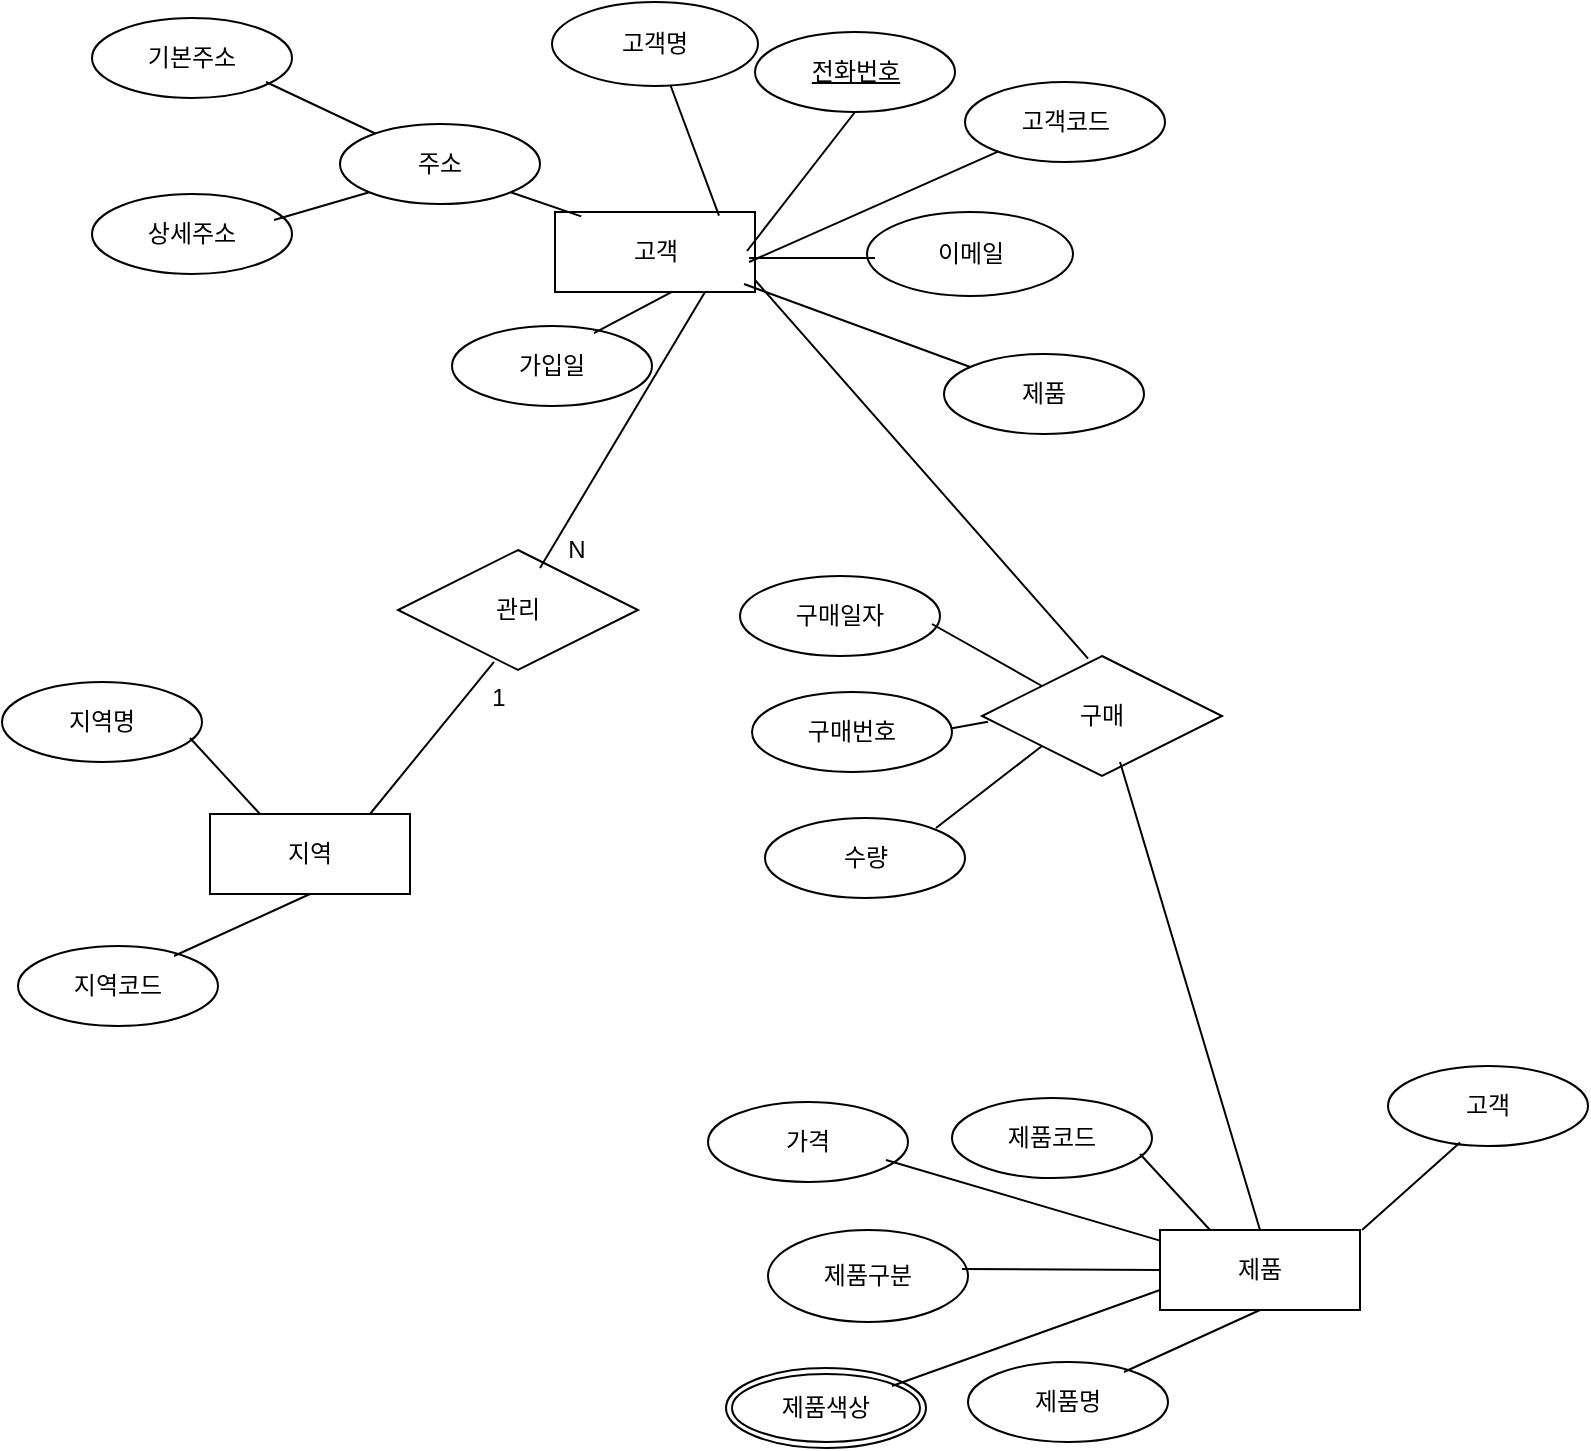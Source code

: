 <mxfile version="24.0.0" type="github">
  <diagram name="페이지-1" id="7eS4kyV_Mds_Okzxv6tP">
    <mxGraphModel dx="570" dy="1040" grid="0" gridSize="10" guides="1" tooltips="1" connect="1" arrows="1" fold="1" page="0" pageScale="1" pageWidth="827" pageHeight="1169" math="0" shadow="0">
      <root>
        <mxCell id="0" />
        <mxCell id="1" parent="0" />
        <mxCell id="xsXzxzbmuRNSx5mJsbQE-1" value="고&lt;span style=&quot;background-color: initial;&quot;&gt;객&lt;/span&gt;" style="whiteSpace=wrap;html=1;align=center;" vertex="1" parent="1">
          <mxGeometry x="323.5" y="60" width="100" height="40" as="geometry" />
        </mxCell>
        <mxCell id="xsXzxzbmuRNSx5mJsbQE-2" value="고객명" style="ellipse;whiteSpace=wrap;html=1;align=center;" vertex="1" parent="1">
          <mxGeometry x="322" y="-45" width="103" height="42" as="geometry" />
        </mxCell>
        <mxCell id="xsXzxzbmuRNSx5mJsbQE-3" value="" style="endArrow=none;html=1;rounded=0;fontSize=12;startSize=8;endSize=8;curved=1;entryX=0.82;entryY=0.045;entryDx=0;entryDy=0;entryPerimeter=0;" edge="1" parent="1" source="xsXzxzbmuRNSx5mJsbQE-2" target="xsXzxzbmuRNSx5mJsbQE-1">
          <mxGeometry relative="1" as="geometry">
            <mxPoint x="384.5" y="199" as="sourcePoint" />
            <mxPoint x="544.5" y="199" as="targetPoint" />
          </mxGeometry>
        </mxCell>
        <mxCell id="xsXzxzbmuRNSx5mJsbQE-4" value="전화번호" style="ellipse;whiteSpace=wrap;html=1;align=center;fontStyle=4;" vertex="1" parent="1">
          <mxGeometry x="423.5" y="-30" width="100" height="40" as="geometry" />
        </mxCell>
        <mxCell id="xsXzxzbmuRNSx5mJsbQE-5" value="" style="endArrow=none;html=1;rounded=0;fontSize=12;startSize=8;endSize=8;curved=1;entryX=0.5;entryY=1;entryDx=0;entryDy=0;" edge="1" parent="1" target="xsXzxzbmuRNSx5mJsbQE-4">
          <mxGeometry relative="1" as="geometry">
            <mxPoint x="419.5" y="79.5" as="sourcePoint" />
            <mxPoint x="579.5" y="79.5" as="targetPoint" />
          </mxGeometry>
        </mxCell>
        <mxCell id="xsXzxzbmuRNSx5mJsbQE-6" value="이메일" style="ellipse;whiteSpace=wrap;html=1;align=center;" vertex="1" parent="1">
          <mxGeometry x="479.5" y="60" width="103" height="42" as="geometry" />
        </mxCell>
        <mxCell id="xsXzxzbmuRNSx5mJsbQE-7" value="" style="endArrow=none;html=1;rounded=0;fontSize=12;startSize=8;endSize=8;curved=1;" edge="1" parent="1" target="xsXzxzbmuRNSx5mJsbQE-10">
          <mxGeometry relative="1" as="geometry">
            <mxPoint x="420.5" y="85" as="sourcePoint" />
            <mxPoint x="480.5" y="85" as="targetPoint" />
          </mxGeometry>
        </mxCell>
        <mxCell id="xsXzxzbmuRNSx5mJsbQE-10" value="고객코드" style="ellipse;whiteSpace=wrap;html=1;align=center;" vertex="1" parent="1">
          <mxGeometry x="528.5" y="-5" width="100" height="40" as="geometry" />
        </mxCell>
        <mxCell id="xsXzxzbmuRNSx5mJsbQE-11" value="" style="endArrow=none;html=1;rounded=0;fontSize=12;startSize=8;endSize=8;curved=1;" edge="1" parent="1">
          <mxGeometry relative="1" as="geometry">
            <mxPoint x="420.5" y="83" as="sourcePoint" />
            <mxPoint x="483.5" y="83" as="targetPoint" />
          </mxGeometry>
        </mxCell>
        <mxCell id="xsXzxzbmuRNSx5mJsbQE-12" value="주소" style="ellipse;whiteSpace=wrap;html=1;align=center;" vertex="1" parent="1">
          <mxGeometry x="216" y="16" width="100" height="40" as="geometry" />
        </mxCell>
        <mxCell id="xsXzxzbmuRNSx5mJsbQE-13" value="기본주소" style="ellipse;whiteSpace=wrap;html=1;align=center;" vertex="1" parent="1">
          <mxGeometry x="92" y="-37" width="100" height="40" as="geometry" />
        </mxCell>
        <mxCell id="xsXzxzbmuRNSx5mJsbQE-14" value="상세주소" style="ellipse;whiteSpace=wrap;html=1;align=center;" vertex="1" parent="1">
          <mxGeometry x="92" y="51" width="100" height="40" as="geometry" />
        </mxCell>
        <mxCell id="xsXzxzbmuRNSx5mJsbQE-15" value="가입일" style="ellipse;whiteSpace=wrap;html=1;align=center;" vertex="1" parent="1">
          <mxGeometry x="272" y="117" width="100" height="40" as="geometry" />
        </mxCell>
        <mxCell id="xsXzxzbmuRNSx5mJsbQE-16" value="" style="endArrow=none;html=1;rounded=0;fontSize=12;startSize=8;endSize=8;curved=1;entryX=0.587;entryY=0.995;entryDx=0;entryDy=0;entryPerimeter=0;exitX=0.71;exitY=0.09;exitDx=0;exitDy=0;exitPerimeter=0;" edge="1" parent="1" source="xsXzxzbmuRNSx5mJsbQE-15" target="xsXzxzbmuRNSx5mJsbQE-1">
          <mxGeometry relative="1" as="geometry">
            <mxPoint x="342" y="107" as="sourcePoint" />
            <mxPoint x="491" y="121" as="targetPoint" />
          </mxGeometry>
        </mxCell>
        <mxCell id="xsXzxzbmuRNSx5mJsbQE-17" value="" style="endArrow=none;html=1;rounded=0;fontSize=12;startSize=8;endSize=8;curved=1;entryX=0.131;entryY=0.055;entryDx=0;entryDy=0;entryPerimeter=0;exitX=1;exitY=1;exitDx=0;exitDy=0;" edge="1" parent="1" source="xsXzxzbmuRNSx5mJsbQE-12" target="xsXzxzbmuRNSx5mJsbQE-1">
          <mxGeometry relative="1" as="geometry">
            <mxPoint x="310" y="38" as="sourcePoint" />
            <mxPoint x="470" y="38" as="targetPoint" />
          </mxGeometry>
        </mxCell>
        <mxCell id="xsXzxzbmuRNSx5mJsbQE-20" value="" style="endArrow=none;html=1;rounded=0;fontSize=12;startSize=8;endSize=8;curved=1;" edge="1" parent="1" target="xsXzxzbmuRNSx5mJsbQE-12">
          <mxGeometry relative="1" as="geometry">
            <mxPoint x="179" y="-5" as="sourcePoint" />
            <mxPoint x="339" y="-5" as="targetPoint" />
          </mxGeometry>
        </mxCell>
        <mxCell id="xsXzxzbmuRNSx5mJsbQE-21" value="" style="endArrow=none;html=1;rounded=0;fontSize=12;startSize=8;endSize=8;curved=1;entryX=0;entryY=1;entryDx=0;entryDy=0;" edge="1" parent="1" target="xsXzxzbmuRNSx5mJsbQE-12">
          <mxGeometry relative="1" as="geometry">
            <mxPoint x="183" y="64" as="sourcePoint" />
            <mxPoint x="343" y="64" as="targetPoint" />
          </mxGeometry>
        </mxCell>
        <mxCell id="xsXzxzbmuRNSx5mJsbQE-23" value="지역" style="whiteSpace=wrap;html=1;align=center;" vertex="1" parent="1">
          <mxGeometry x="151" y="361" width="100" height="40" as="geometry" />
        </mxCell>
        <mxCell id="xsXzxzbmuRNSx5mJsbQE-24" value="지역명" style="ellipse;whiteSpace=wrap;html=1;align=center;" vertex="1" parent="1">
          <mxGeometry x="47" y="295" width="100" height="40" as="geometry" />
        </mxCell>
        <mxCell id="xsXzxzbmuRNSx5mJsbQE-26" value="지역코드" style="ellipse;whiteSpace=wrap;html=1;align=center;" vertex="1" parent="1">
          <mxGeometry x="55" y="427" width="100" height="40" as="geometry" />
        </mxCell>
        <mxCell id="xsXzxzbmuRNSx5mJsbQE-27" value="" style="endArrow=none;html=1;rounded=0;fontSize=12;startSize=8;endSize=8;curved=1;entryX=0.25;entryY=0;entryDx=0;entryDy=0;" edge="1" parent="1" target="xsXzxzbmuRNSx5mJsbQE-23">
          <mxGeometry relative="1" as="geometry">
            <mxPoint x="141" y="323" as="sourcePoint" />
            <mxPoint x="301" y="323" as="targetPoint" />
          </mxGeometry>
        </mxCell>
        <mxCell id="xsXzxzbmuRNSx5mJsbQE-28" value="" style="endArrow=none;html=1;rounded=0;fontSize=12;startSize=8;endSize=8;curved=1;entryX=0.5;entryY=1;entryDx=0;entryDy=0;" edge="1" parent="1" target="xsXzxzbmuRNSx5mJsbQE-23">
          <mxGeometry relative="1" as="geometry">
            <mxPoint x="133" y="432" as="sourcePoint" />
            <mxPoint x="293" y="432" as="targetPoint" />
          </mxGeometry>
        </mxCell>
        <mxCell id="xsXzxzbmuRNSx5mJsbQE-29" value="제품" style="whiteSpace=wrap;html=1;align=center;" vertex="1" parent="1">
          <mxGeometry x="626" y="569" width="100" height="40" as="geometry" />
        </mxCell>
        <mxCell id="xsXzxzbmuRNSx5mJsbQE-30" value="제품코드" style="ellipse;whiteSpace=wrap;html=1;align=center;" vertex="1" parent="1">
          <mxGeometry x="522" y="503" width="100" height="40" as="geometry" />
        </mxCell>
        <mxCell id="xsXzxzbmuRNSx5mJsbQE-31" value="제품명" style="ellipse;whiteSpace=wrap;html=1;align=center;" vertex="1" parent="1">
          <mxGeometry x="530" y="635" width="100" height="40" as="geometry" />
        </mxCell>
        <mxCell id="xsXzxzbmuRNSx5mJsbQE-32" value="" style="endArrow=none;html=1;rounded=0;fontSize=12;startSize=8;endSize=8;curved=1;entryX=0.25;entryY=0;entryDx=0;entryDy=0;" edge="1" parent="1" target="xsXzxzbmuRNSx5mJsbQE-29">
          <mxGeometry relative="1" as="geometry">
            <mxPoint x="616" y="531" as="sourcePoint" />
            <mxPoint x="776" y="531" as="targetPoint" />
          </mxGeometry>
        </mxCell>
        <mxCell id="xsXzxzbmuRNSx5mJsbQE-33" value="" style="endArrow=none;html=1;rounded=0;fontSize=12;startSize=8;endSize=8;curved=1;entryX=0.5;entryY=1;entryDx=0;entryDy=0;" edge="1" parent="1" target="xsXzxzbmuRNSx5mJsbQE-29">
          <mxGeometry relative="1" as="geometry">
            <mxPoint x="608" y="640" as="sourcePoint" />
            <mxPoint x="768" y="640" as="targetPoint" />
          </mxGeometry>
        </mxCell>
        <mxCell id="xsXzxzbmuRNSx5mJsbQE-34" value="제품구분" style="ellipse;whiteSpace=wrap;html=1;align=center;" vertex="1" parent="1">
          <mxGeometry x="430" y="569" width="100" height="46" as="geometry" />
        </mxCell>
        <mxCell id="xsXzxzbmuRNSx5mJsbQE-40" value="" style="endArrow=none;html=1;rounded=0;fontSize=12;startSize=8;endSize=8;curved=1;" edge="1" parent="1">
          <mxGeometry relative="1" as="geometry">
            <mxPoint x="527" y="588.5" as="sourcePoint" />
            <mxPoint x="626" y="589" as="targetPoint" />
          </mxGeometry>
        </mxCell>
        <mxCell id="xsXzxzbmuRNSx5mJsbQE-41" value="제품색상" style="ellipse;shape=doubleEllipse;margin=3;whiteSpace=wrap;html=1;align=center;" vertex="1" parent="1">
          <mxGeometry x="409" y="638" width="100" height="40" as="geometry" />
        </mxCell>
        <mxCell id="xsXzxzbmuRNSx5mJsbQE-42" value="" style="endArrow=none;html=1;rounded=0;fontSize=12;startSize=8;endSize=8;curved=1;entryX=0;entryY=0.75;entryDx=0;entryDy=0;" edge="1" parent="1" target="xsXzxzbmuRNSx5mJsbQE-29">
          <mxGeometry relative="1" as="geometry">
            <mxPoint x="492" y="647" as="sourcePoint" />
            <mxPoint x="652" y="647" as="targetPoint" />
          </mxGeometry>
        </mxCell>
        <mxCell id="xsXzxzbmuRNSx5mJsbQE-43" value="가격" style="ellipse;whiteSpace=wrap;html=1;align=center;" vertex="1" parent="1">
          <mxGeometry x="400" y="505" width="100" height="40" as="geometry" />
        </mxCell>
        <mxCell id="xsXzxzbmuRNSx5mJsbQE-44" value="" style="endArrow=none;html=1;rounded=0;fontSize=12;startSize=8;endSize=8;curved=1;" edge="1" parent="1" target="xsXzxzbmuRNSx5mJsbQE-29">
          <mxGeometry relative="1" as="geometry">
            <mxPoint x="489" y="534" as="sourcePoint" />
            <mxPoint x="649" y="534" as="targetPoint" />
          </mxGeometry>
        </mxCell>
        <mxCell id="xsXzxzbmuRNSx5mJsbQE-45" value="제품" style="ellipse;whiteSpace=wrap;html=1;align=center;" vertex="1" parent="1">
          <mxGeometry x="518" y="131" width="100" height="40" as="geometry" />
        </mxCell>
        <mxCell id="xsXzxzbmuRNSx5mJsbQE-46" value="" style="endArrow=none;html=1;rounded=0;fontSize=12;startSize=8;endSize=8;curved=1;" edge="1" parent="1" target="xsXzxzbmuRNSx5mJsbQE-45">
          <mxGeometry relative="1" as="geometry">
            <mxPoint x="418" y="96" as="sourcePoint" />
            <mxPoint x="578" y="96" as="targetPoint" />
          </mxGeometry>
        </mxCell>
        <mxCell id="xsXzxzbmuRNSx5mJsbQE-47" value="고객" style="ellipse;whiteSpace=wrap;html=1;align=center;" vertex="1" parent="1">
          <mxGeometry x="740" y="487" width="100" height="40" as="geometry" />
        </mxCell>
        <mxCell id="xsXzxzbmuRNSx5mJsbQE-48" value="" style="endArrow=none;html=1;rounded=0;fontSize=12;startSize=8;endSize=8;curved=1;entryX=0.36;entryY=0.957;entryDx=0;entryDy=0;entryPerimeter=0;" edge="1" parent="1" target="xsXzxzbmuRNSx5mJsbQE-47">
          <mxGeometry relative="1" as="geometry">
            <mxPoint x="727" y="569" as="sourcePoint" />
            <mxPoint x="887" y="569" as="targetPoint" />
          </mxGeometry>
        </mxCell>
        <mxCell id="xsXzxzbmuRNSx5mJsbQE-49" value="관리" style="shape=rhombus;perimeter=rhombusPerimeter;whiteSpace=wrap;html=1;align=center;" vertex="1" parent="1">
          <mxGeometry x="245" y="229" width="120" height="60" as="geometry" />
        </mxCell>
        <mxCell id="xsXzxzbmuRNSx5mJsbQE-52" value="" style="endArrow=none;html=1;rounded=0;fontSize=12;startSize=8;endSize=8;curved=1;entryX=0.4;entryY=0.933;entryDx=0;entryDy=0;entryPerimeter=0;" edge="1" parent="1" target="xsXzxzbmuRNSx5mJsbQE-49">
          <mxGeometry relative="1" as="geometry">
            <mxPoint x="231" y="361" as="sourcePoint" />
            <mxPoint x="391" y="361" as="targetPoint" />
          </mxGeometry>
        </mxCell>
        <mxCell id="xsXzxzbmuRNSx5mJsbQE-55" value="1" style="edgeLabel;html=1;align=center;verticalAlign=middle;resizable=0;points=[];fontSize=12;" vertex="1" connectable="0" parent="xsXzxzbmuRNSx5mJsbQE-52">
          <mxGeometry x="0.296" y="-1" relative="1" as="geometry">
            <mxPoint x="23" y="-10" as="offset" />
          </mxGeometry>
        </mxCell>
        <mxCell id="xsXzxzbmuRNSx5mJsbQE-53" value="" style="endArrow=none;html=1;rounded=0;fontSize=12;startSize=8;endSize=8;curved=1;entryX=0.75;entryY=1;entryDx=0;entryDy=0;" edge="1" parent="1" target="xsXzxzbmuRNSx5mJsbQE-1">
          <mxGeometry relative="1" as="geometry">
            <mxPoint x="316" y="238" as="sourcePoint" />
            <mxPoint x="476" y="238" as="targetPoint" />
          </mxGeometry>
        </mxCell>
        <mxCell id="xsXzxzbmuRNSx5mJsbQE-54" value="N" style="edgeLabel;html=1;align=center;verticalAlign=middle;resizable=0;points=[];fontSize=12;" vertex="1" connectable="0" parent="xsXzxzbmuRNSx5mJsbQE-53">
          <mxGeometry x="-0.279" y="2" relative="1" as="geometry">
            <mxPoint x="-10" y="42" as="offset" />
          </mxGeometry>
        </mxCell>
        <mxCell id="xsXzxzbmuRNSx5mJsbQE-57" value="구매" style="shape=rhombus;perimeter=rhombusPerimeter;whiteSpace=wrap;html=1;align=center;" vertex="1" parent="1">
          <mxGeometry x="537" y="282" width="120" height="60" as="geometry" />
        </mxCell>
        <mxCell id="xsXzxzbmuRNSx5mJsbQE-58" value="구매번호" style="ellipse;whiteSpace=wrap;html=1;align=center;" vertex="1" parent="1">
          <mxGeometry x="422" y="300" width="100" height="40" as="geometry" />
        </mxCell>
        <mxCell id="xsXzxzbmuRNSx5mJsbQE-59" value="수량" style="ellipse;whiteSpace=wrap;html=1;align=center;" vertex="1" parent="1">
          <mxGeometry x="428.5" y="363" width="100" height="40" as="geometry" />
        </mxCell>
        <mxCell id="xsXzxzbmuRNSx5mJsbQE-60" value="구매일자" style="ellipse;whiteSpace=wrap;html=1;align=center;" vertex="1" parent="1">
          <mxGeometry x="416" y="242" width="100" height="40" as="geometry" />
        </mxCell>
        <mxCell id="xsXzxzbmuRNSx5mJsbQE-62" value="" style="endArrow=none;html=1;rounded=0;fontSize=12;startSize=8;endSize=8;curved=1;entryX=0;entryY=1;entryDx=0;entryDy=0;" edge="1" parent="1" target="xsXzxzbmuRNSx5mJsbQE-57">
          <mxGeometry relative="1" as="geometry">
            <mxPoint x="514" y="368" as="sourcePoint" />
            <mxPoint x="674" y="368" as="targetPoint" />
          </mxGeometry>
        </mxCell>
        <mxCell id="xsXzxzbmuRNSx5mJsbQE-63" value="" style="endArrow=none;html=1;rounded=0;fontSize=12;startSize=8;endSize=8;curved=1;entryX=0.025;entryY=0.548;entryDx=0;entryDy=0;entryPerimeter=0;" edge="1" parent="1" target="xsXzxzbmuRNSx5mJsbQE-57">
          <mxGeometry relative="1" as="geometry">
            <mxPoint x="522" y="318.09" as="sourcePoint" />
            <mxPoint x="558.08" y="321.91" as="targetPoint" />
          </mxGeometry>
        </mxCell>
        <mxCell id="xsXzxzbmuRNSx5mJsbQE-64" value="" style="endArrow=none;html=1;rounded=0;fontSize=12;startSize=8;endSize=8;curved=1;entryX=0;entryY=0;entryDx=0;entryDy=0;" edge="1" parent="1" target="xsXzxzbmuRNSx5mJsbQE-57">
          <mxGeometry relative="1" as="geometry">
            <mxPoint x="512" y="266" as="sourcePoint" />
            <mxPoint x="672" y="266" as="targetPoint" />
          </mxGeometry>
        </mxCell>
        <mxCell id="xsXzxzbmuRNSx5mJsbQE-65" value="" style="endArrow=none;html=1;rounded=0;fontSize=12;startSize=8;endSize=8;curved=1;entryX=0.442;entryY=0.022;entryDx=0;entryDy=0;entryPerimeter=0;" edge="1" parent="1" target="xsXzxzbmuRNSx5mJsbQE-57">
          <mxGeometry relative="1" as="geometry">
            <mxPoint x="423.5" y="94" as="sourcePoint" />
            <mxPoint x="583.5" y="94" as="targetPoint" />
          </mxGeometry>
        </mxCell>
        <mxCell id="xsXzxzbmuRNSx5mJsbQE-66" value="" style="endArrow=none;html=1;rounded=0;fontSize=12;startSize=8;endSize=8;curved=1;entryX=0.5;entryY=0;entryDx=0;entryDy=0;" edge="1" parent="1" target="xsXzxzbmuRNSx5mJsbQE-29">
          <mxGeometry relative="1" as="geometry">
            <mxPoint x="606" y="335" as="sourcePoint" />
            <mxPoint x="766" y="335" as="targetPoint" />
          </mxGeometry>
        </mxCell>
      </root>
    </mxGraphModel>
  </diagram>
</mxfile>
